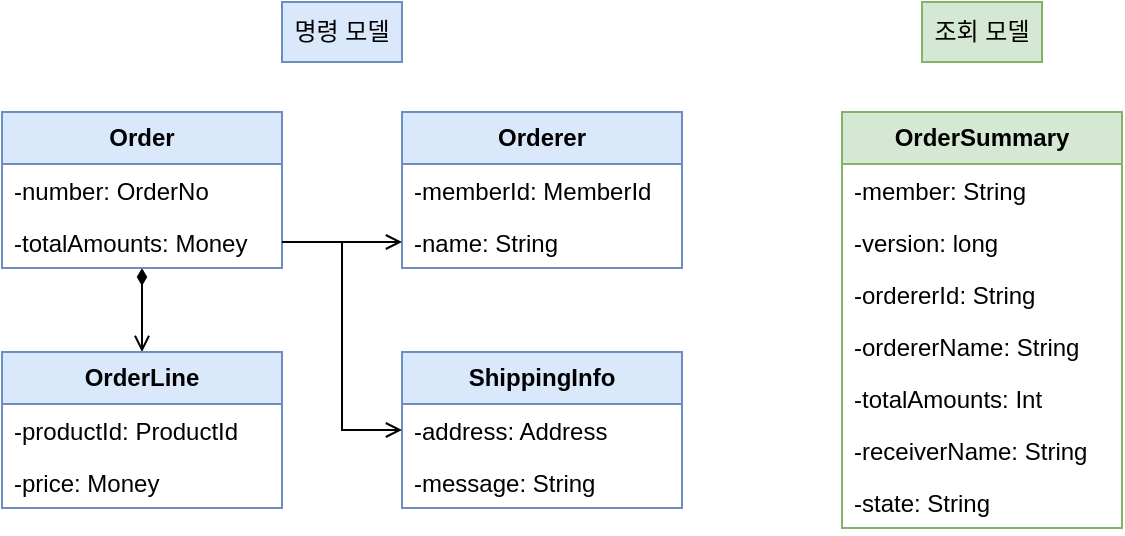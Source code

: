 <mxfile version="24.6.4" type="device">
  <diagram name="페이지-1" id="YqDpVPOOEhynwGISRaF3">
    <mxGraphModel dx="1114" dy="894" grid="1" gridSize="10" guides="1" tooltips="1" connect="1" arrows="1" fold="1" page="1" pageScale="1" pageWidth="827" pageHeight="1169" math="0" shadow="0">
      <root>
        <mxCell id="0" />
        <mxCell id="1" parent="0" />
        <mxCell id="SAweZzUzX569iG9fTZcU-14" style="edgeStyle=orthogonalEdgeStyle;rounded=0;orthogonalLoop=1;jettySize=auto;html=1;entryX=0.5;entryY=0;entryDx=0;entryDy=0;startArrow=diamondThin;startFill=1;endArrow=open;endFill=0;" edge="1" parent="1" source="SAweZzUzX569iG9fTZcU-1" target="SAweZzUzX569iG9fTZcU-11">
          <mxGeometry relative="1" as="geometry" />
        </mxCell>
        <mxCell id="SAweZzUzX569iG9fTZcU-1" value="&lt;b&gt;Order&lt;/b&gt;" style="swimlane;fontStyle=0;childLayout=stackLayout;horizontal=1;startSize=26;fillColor=#dae8fc;horizontalStack=0;resizeParent=1;resizeParentMax=0;resizeLast=0;collapsible=1;marginBottom=0;whiteSpace=wrap;html=1;strokeColor=#6c8ebf;" vertex="1" parent="1">
          <mxGeometry x="50" y="85" width="140" height="78" as="geometry" />
        </mxCell>
        <mxCell id="SAweZzUzX569iG9fTZcU-2" value="-number: OrderNo" style="text;strokeColor=none;fillColor=none;align=left;verticalAlign=top;spacingLeft=4;spacingRight=4;overflow=hidden;rotatable=0;points=[[0,0.5],[1,0.5]];portConstraint=eastwest;whiteSpace=wrap;html=1;" vertex="1" parent="SAweZzUzX569iG9fTZcU-1">
          <mxGeometry y="26" width="140" height="26" as="geometry" />
        </mxCell>
        <mxCell id="SAweZzUzX569iG9fTZcU-3" value="-totalAmounts: Money" style="text;strokeColor=none;fillColor=none;align=left;verticalAlign=top;spacingLeft=4;spacingRight=4;overflow=hidden;rotatable=0;points=[[0,0.5],[1,0.5]];portConstraint=eastwest;whiteSpace=wrap;html=1;" vertex="1" parent="SAweZzUzX569iG9fTZcU-1">
          <mxGeometry y="52" width="140" height="26" as="geometry" />
        </mxCell>
        <mxCell id="SAweZzUzX569iG9fTZcU-5" value="&lt;b&gt;Orderer&lt;/b&gt;" style="swimlane;fontStyle=0;childLayout=stackLayout;horizontal=1;startSize=26;fillColor=#dae8fc;horizontalStack=0;resizeParent=1;resizeParentMax=0;resizeLast=0;collapsible=1;marginBottom=0;whiteSpace=wrap;html=1;strokeColor=#6c8ebf;" vertex="1" parent="1">
          <mxGeometry x="250" y="85" width="140" height="78" as="geometry" />
        </mxCell>
        <mxCell id="SAweZzUzX569iG9fTZcU-6" value="-memberId: MemberId" style="text;strokeColor=none;fillColor=none;align=left;verticalAlign=top;spacingLeft=4;spacingRight=4;overflow=hidden;rotatable=0;points=[[0,0.5],[1,0.5]];portConstraint=eastwest;whiteSpace=wrap;html=1;" vertex="1" parent="SAweZzUzX569iG9fTZcU-5">
          <mxGeometry y="26" width="140" height="26" as="geometry" />
        </mxCell>
        <mxCell id="SAweZzUzX569iG9fTZcU-7" value="-name: String" style="text;strokeColor=none;fillColor=none;align=left;verticalAlign=top;spacingLeft=4;spacingRight=4;overflow=hidden;rotatable=0;points=[[0,0.5],[1,0.5]];portConstraint=eastwest;whiteSpace=wrap;html=1;" vertex="1" parent="SAweZzUzX569iG9fTZcU-5">
          <mxGeometry y="52" width="140" height="26" as="geometry" />
        </mxCell>
        <mxCell id="SAweZzUzX569iG9fTZcU-8" value="&lt;b&gt;ShippingInfo&lt;/b&gt;" style="swimlane;fontStyle=0;childLayout=stackLayout;horizontal=1;startSize=26;fillColor=#dae8fc;horizontalStack=0;resizeParent=1;resizeParentMax=0;resizeLast=0;collapsible=1;marginBottom=0;whiteSpace=wrap;html=1;strokeColor=#6c8ebf;" vertex="1" parent="1">
          <mxGeometry x="250" y="205" width="140" height="78" as="geometry" />
        </mxCell>
        <mxCell id="SAweZzUzX569iG9fTZcU-9" value="-address: Address" style="text;strokeColor=none;fillColor=none;align=left;verticalAlign=top;spacingLeft=4;spacingRight=4;overflow=hidden;rotatable=0;points=[[0,0.5],[1,0.5]];portConstraint=eastwest;whiteSpace=wrap;html=1;" vertex="1" parent="SAweZzUzX569iG9fTZcU-8">
          <mxGeometry y="26" width="140" height="26" as="geometry" />
        </mxCell>
        <mxCell id="SAweZzUzX569iG9fTZcU-10" value="-message: String" style="text;strokeColor=none;fillColor=none;align=left;verticalAlign=top;spacingLeft=4;spacingRight=4;overflow=hidden;rotatable=0;points=[[0,0.5],[1,0.5]];portConstraint=eastwest;whiteSpace=wrap;html=1;" vertex="1" parent="SAweZzUzX569iG9fTZcU-8">
          <mxGeometry y="52" width="140" height="26" as="geometry" />
        </mxCell>
        <mxCell id="SAweZzUzX569iG9fTZcU-11" value="&lt;b&gt;OrderLine&lt;/b&gt;" style="swimlane;fontStyle=0;childLayout=stackLayout;horizontal=1;startSize=26;fillColor=#dae8fc;horizontalStack=0;resizeParent=1;resizeParentMax=0;resizeLast=0;collapsible=1;marginBottom=0;whiteSpace=wrap;html=1;strokeColor=#6c8ebf;" vertex="1" parent="1">
          <mxGeometry x="50" y="205" width="140" height="78" as="geometry" />
        </mxCell>
        <mxCell id="SAweZzUzX569iG9fTZcU-12" value="-productId: ProductId" style="text;strokeColor=none;fillColor=none;align=left;verticalAlign=top;spacingLeft=4;spacingRight=4;overflow=hidden;rotatable=0;points=[[0,0.5],[1,0.5]];portConstraint=eastwest;whiteSpace=wrap;html=1;" vertex="1" parent="SAweZzUzX569iG9fTZcU-11">
          <mxGeometry y="26" width="140" height="26" as="geometry" />
        </mxCell>
        <mxCell id="SAweZzUzX569iG9fTZcU-13" value="-price: Money" style="text;strokeColor=none;fillColor=none;align=left;verticalAlign=top;spacingLeft=4;spacingRight=4;overflow=hidden;rotatable=0;points=[[0,0.5],[1,0.5]];portConstraint=eastwest;whiteSpace=wrap;html=1;" vertex="1" parent="SAweZzUzX569iG9fTZcU-11">
          <mxGeometry y="52" width="140" height="26" as="geometry" />
        </mxCell>
        <mxCell id="SAweZzUzX569iG9fTZcU-15" style="edgeStyle=orthogonalEdgeStyle;rounded=0;orthogonalLoop=1;jettySize=auto;html=1;entryX=0;entryY=0.5;entryDx=0;entryDy=0;endArrow=open;endFill=0;" edge="1" parent="1" source="SAweZzUzX569iG9fTZcU-3" target="SAweZzUzX569iG9fTZcU-7">
          <mxGeometry relative="1" as="geometry" />
        </mxCell>
        <mxCell id="SAweZzUzX569iG9fTZcU-16" style="edgeStyle=orthogonalEdgeStyle;rounded=0;orthogonalLoop=1;jettySize=auto;html=1;entryX=0;entryY=0.5;entryDx=0;entryDy=0;endArrow=open;endFill=0;" edge="1" parent="1" source="SAweZzUzX569iG9fTZcU-3" target="SAweZzUzX569iG9fTZcU-9">
          <mxGeometry relative="1" as="geometry" />
        </mxCell>
        <mxCell id="SAweZzUzX569iG9fTZcU-17" value="명령 모델" style="text;html=1;align=center;verticalAlign=middle;whiteSpace=wrap;rounded=0;fillColor=#dae8fc;strokeColor=#6c8ebf;" vertex="1" parent="1">
          <mxGeometry x="190" y="30" width="60" height="30" as="geometry" />
        </mxCell>
        <mxCell id="SAweZzUzX569iG9fTZcU-18" value="조회 모델" style="text;html=1;align=center;verticalAlign=middle;whiteSpace=wrap;rounded=0;fillColor=#d5e8d4;strokeColor=#82b366;" vertex="1" parent="1">
          <mxGeometry x="510" y="30" width="60" height="30" as="geometry" />
        </mxCell>
        <mxCell id="SAweZzUzX569iG9fTZcU-19" value="&lt;b&gt;OrderSummary&lt;/b&gt;" style="swimlane;fontStyle=0;childLayout=stackLayout;horizontal=1;startSize=26;fillColor=#d5e8d4;horizontalStack=0;resizeParent=1;resizeParentMax=0;resizeLast=0;collapsible=1;marginBottom=0;whiteSpace=wrap;html=1;strokeColor=#82b366;" vertex="1" parent="1">
          <mxGeometry x="470" y="85" width="140" height="208" as="geometry" />
        </mxCell>
        <mxCell id="SAweZzUzX569iG9fTZcU-20" value="-member: String" style="text;strokeColor=none;fillColor=none;align=left;verticalAlign=top;spacingLeft=4;spacingRight=4;overflow=hidden;rotatable=0;points=[[0,0.5],[1,0.5]];portConstraint=eastwest;whiteSpace=wrap;html=1;" vertex="1" parent="SAweZzUzX569iG9fTZcU-19">
          <mxGeometry y="26" width="140" height="26" as="geometry" />
        </mxCell>
        <mxCell id="SAweZzUzX569iG9fTZcU-21" value="-version: long" style="text;strokeColor=none;fillColor=none;align=left;verticalAlign=top;spacingLeft=4;spacingRight=4;overflow=hidden;rotatable=0;points=[[0,0.5],[1,0.5]];portConstraint=eastwest;whiteSpace=wrap;html=1;" vertex="1" parent="SAweZzUzX569iG9fTZcU-19">
          <mxGeometry y="52" width="140" height="26" as="geometry" />
        </mxCell>
        <mxCell id="SAweZzUzX569iG9fTZcU-22" value="-ordererId: String" style="text;strokeColor=none;fillColor=none;align=left;verticalAlign=top;spacingLeft=4;spacingRight=4;overflow=hidden;rotatable=0;points=[[0,0.5],[1,0.5]];portConstraint=eastwest;whiteSpace=wrap;html=1;" vertex="1" parent="SAweZzUzX569iG9fTZcU-19">
          <mxGeometry y="78" width="140" height="26" as="geometry" />
        </mxCell>
        <mxCell id="SAweZzUzX569iG9fTZcU-23" value="-ordererName: String" style="text;strokeColor=none;fillColor=none;align=left;verticalAlign=top;spacingLeft=4;spacingRight=4;overflow=hidden;rotatable=0;points=[[0,0.5],[1,0.5]];portConstraint=eastwest;whiteSpace=wrap;html=1;" vertex="1" parent="SAweZzUzX569iG9fTZcU-19">
          <mxGeometry y="104" width="140" height="26" as="geometry" />
        </mxCell>
        <mxCell id="SAweZzUzX569iG9fTZcU-24" value="-totalAmounts: Int" style="text;strokeColor=none;fillColor=none;align=left;verticalAlign=top;spacingLeft=4;spacingRight=4;overflow=hidden;rotatable=0;points=[[0,0.5],[1,0.5]];portConstraint=eastwest;whiteSpace=wrap;html=1;" vertex="1" parent="SAweZzUzX569iG9fTZcU-19">
          <mxGeometry y="130" width="140" height="26" as="geometry" />
        </mxCell>
        <mxCell id="SAweZzUzX569iG9fTZcU-25" value="-receiverName: String" style="text;strokeColor=none;fillColor=none;align=left;verticalAlign=top;spacingLeft=4;spacingRight=4;overflow=hidden;rotatable=0;points=[[0,0.5],[1,0.5]];portConstraint=eastwest;whiteSpace=wrap;html=1;" vertex="1" parent="SAweZzUzX569iG9fTZcU-19">
          <mxGeometry y="156" width="140" height="26" as="geometry" />
        </mxCell>
        <mxCell id="SAweZzUzX569iG9fTZcU-26" value="-state: String" style="text;strokeColor=none;fillColor=none;align=left;verticalAlign=top;spacingLeft=4;spacingRight=4;overflow=hidden;rotatable=0;points=[[0,0.5],[1,0.5]];portConstraint=eastwest;whiteSpace=wrap;html=1;" vertex="1" parent="SAweZzUzX569iG9fTZcU-19">
          <mxGeometry y="182" width="140" height="26" as="geometry" />
        </mxCell>
      </root>
    </mxGraphModel>
  </diagram>
</mxfile>
